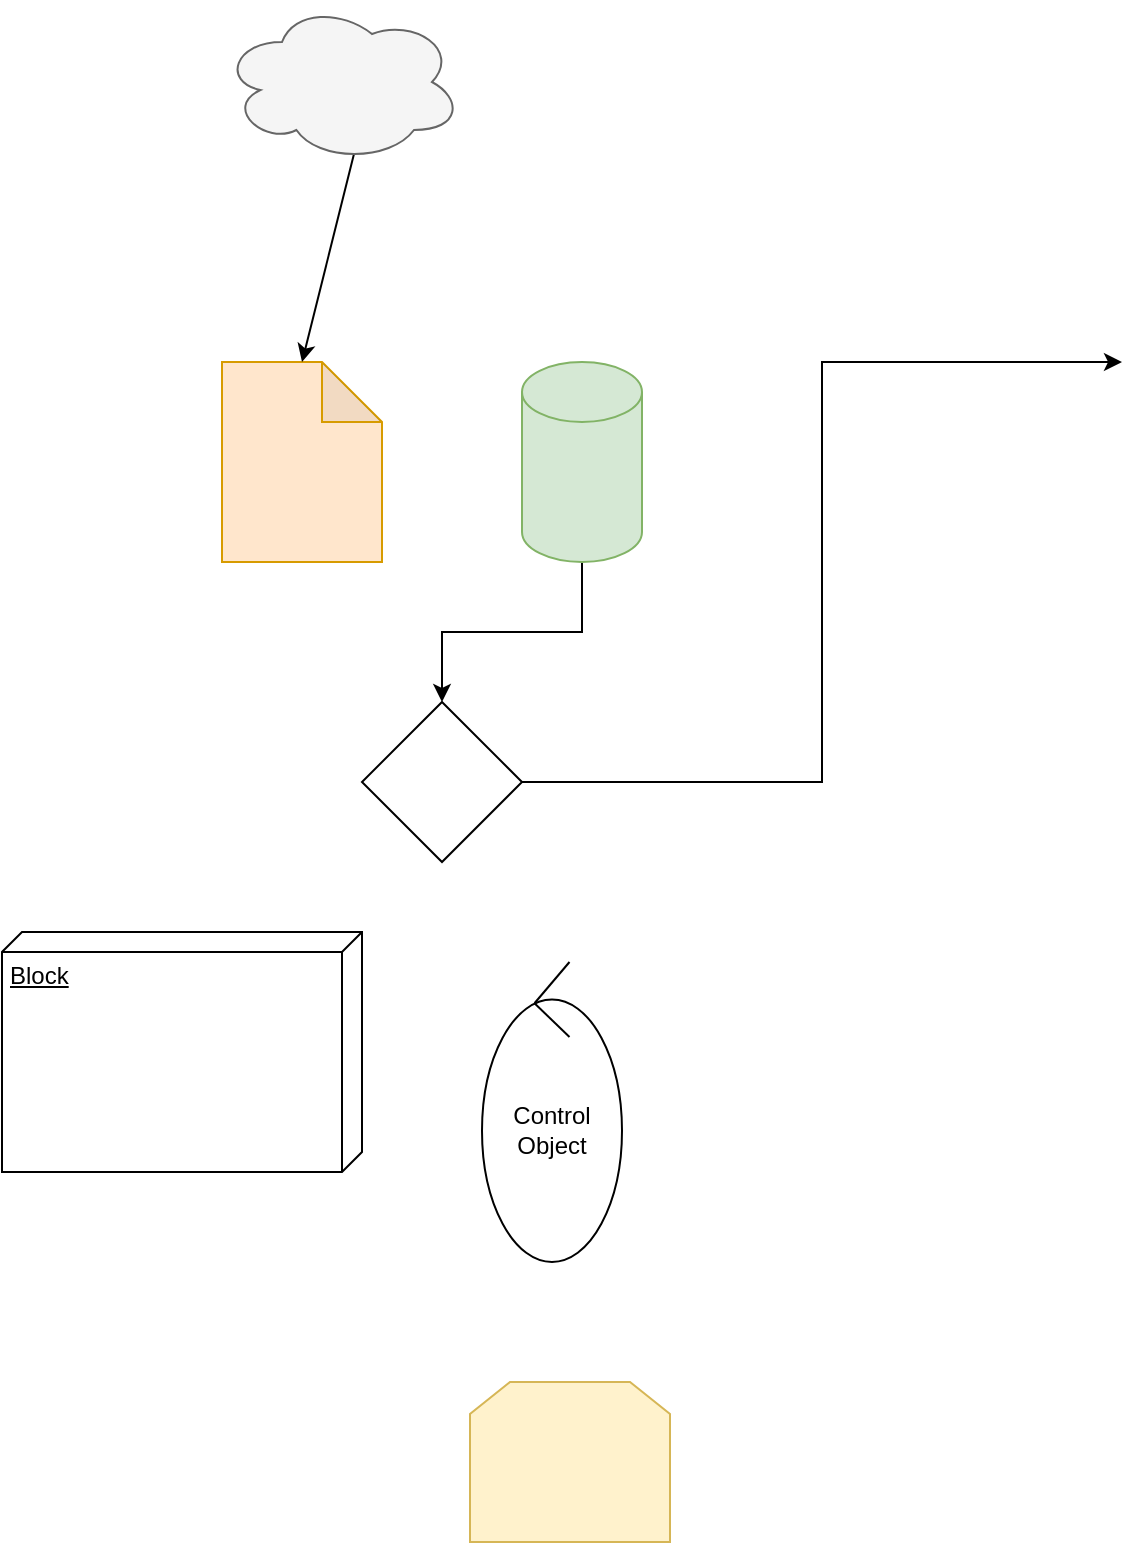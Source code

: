 <mxfile version="14.1.8" type="github">
  <diagram id="uhPh4rTGfEyftbeCbDB8" name="Page-1">
    <mxGraphModel dx="1422" dy="762" grid="1" gridSize="10" guides="1" tooltips="1" connect="1" arrows="1" fold="1" page="1" pageScale="1" pageWidth="827" pageHeight="1169" math="0" shadow="0">
      <root>
        <mxCell id="0" />
        <mxCell id="1" parent="0" />
        <mxCell id="CZrM9nI9PzqUsguvuUNU-7" value="" style="shape=note;whiteSpace=wrap;html=1;backgroundOutline=1;darkOpacity=0.05;fillColor=#ffe6cc;strokeColor=#d79b00;" vertex="1" parent="1">
          <mxGeometry x="190" y="180" width="80" height="100" as="geometry" />
        </mxCell>
        <mxCell id="CZrM9nI9PzqUsguvuUNU-12" style="edgeStyle=orthogonalEdgeStyle;rounded=0;orthogonalLoop=1;jettySize=auto;html=1;exitX=0.5;exitY=1;exitDx=0;exitDy=0;exitPerimeter=0;entryX=0.5;entryY=0;entryDx=0;entryDy=0;" edge="1" parent="1" source="CZrM9nI9PzqUsguvuUNU-8" target="CZrM9nI9PzqUsguvuUNU-11">
          <mxGeometry relative="1" as="geometry" />
        </mxCell>
        <mxCell id="CZrM9nI9PzqUsguvuUNU-8" value="" style="shape=cylinder3;whiteSpace=wrap;html=1;boundedLbl=1;backgroundOutline=1;size=15;fillColor=#d5e8d4;strokeColor=#82b366;" vertex="1" parent="1">
          <mxGeometry x="340" y="180" width="60" height="100" as="geometry" />
        </mxCell>
        <mxCell id="CZrM9nI9PzqUsguvuUNU-10" style="edgeStyle=none;rounded=0;orthogonalLoop=1;jettySize=auto;html=1;exitX=0.55;exitY=0.95;exitDx=0;exitDy=0;exitPerimeter=0;entryX=0.5;entryY=0;entryDx=0;entryDy=0;entryPerimeter=0;" edge="1" parent="1" source="CZrM9nI9PzqUsguvuUNU-9" target="CZrM9nI9PzqUsguvuUNU-7">
          <mxGeometry relative="1" as="geometry" />
        </mxCell>
        <mxCell id="CZrM9nI9PzqUsguvuUNU-9" value="" style="ellipse;shape=cloud;whiteSpace=wrap;html=1;fillColor=#f5f5f5;strokeColor=#666666;fontColor=#333333;" vertex="1" parent="1">
          <mxGeometry x="190" width="120" height="80" as="geometry" />
        </mxCell>
        <mxCell id="CZrM9nI9PzqUsguvuUNU-14" style="edgeStyle=elbowEdgeStyle;rounded=0;orthogonalLoop=1;jettySize=auto;html=1;exitX=1;exitY=0.5;exitDx=0;exitDy=0;" edge="1" parent="1" source="CZrM9nI9PzqUsguvuUNU-11">
          <mxGeometry relative="1" as="geometry">
            <mxPoint x="640" y="180" as="targetPoint" />
          </mxGeometry>
        </mxCell>
        <mxCell id="CZrM9nI9PzqUsguvuUNU-11" value="" style="rhombus;whiteSpace=wrap;html=1;" vertex="1" parent="1">
          <mxGeometry x="260" y="350" width="80" height="80" as="geometry" />
        </mxCell>
        <mxCell id="CZrM9nI9PzqUsguvuUNU-30" value="Block" style="verticalAlign=top;align=left;spacingTop=8;spacingLeft=2;spacingRight=12;shape=cube;size=10;direction=south;fontStyle=4;html=1;" vertex="1" parent="1">
          <mxGeometry x="80" y="465" width="180" height="120" as="geometry" />
        </mxCell>
        <mxCell id="CZrM9nI9PzqUsguvuUNU-45" value="Control Object" style="ellipse;shape=umlControl;whiteSpace=wrap;html=1;" vertex="1" parent="1">
          <mxGeometry x="320" y="480" width="70" height="150" as="geometry" />
        </mxCell>
        <mxCell id="CZrM9nI9PzqUsguvuUNU-46" value="" style="shape=loopLimit;whiteSpace=wrap;html=1;fillColor=#fff2cc;strokeColor=#d6b656;" vertex="1" parent="1">
          <mxGeometry x="314" y="690" width="100" height="80" as="geometry" />
        </mxCell>
      </root>
    </mxGraphModel>
  </diagram>
</mxfile>

